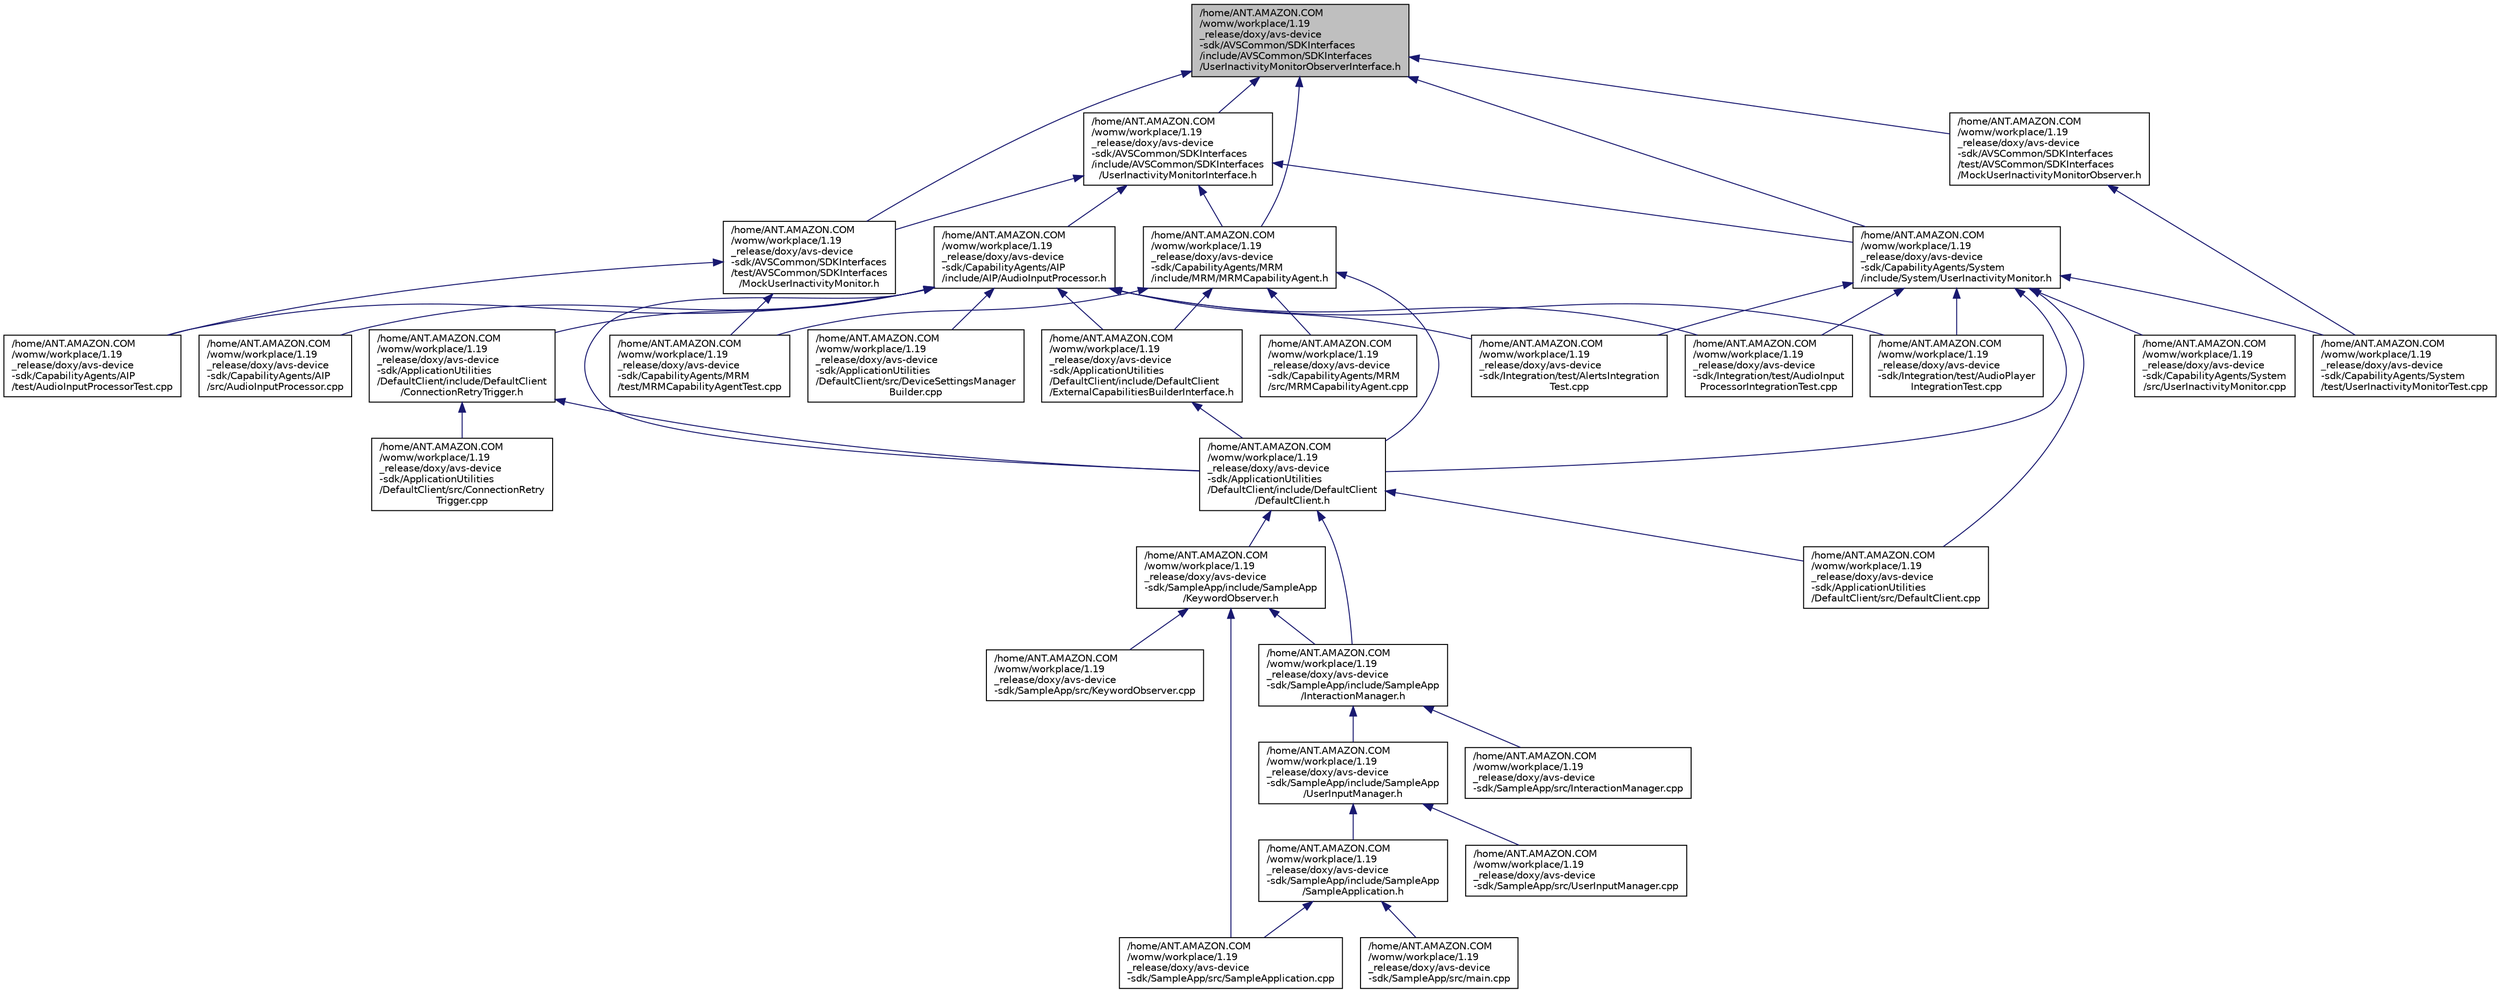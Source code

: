 digraph "/home/ANT.AMAZON.COM/womw/workplace/1.19_release/doxy/avs-device-sdk/AVSCommon/SDKInterfaces/include/AVSCommon/SDKInterfaces/UserInactivityMonitorObserverInterface.h"
{
  edge [fontname="Helvetica",fontsize="10",labelfontname="Helvetica",labelfontsize="10"];
  node [fontname="Helvetica",fontsize="10",shape=record];
  Node1 [label="/home/ANT.AMAZON.COM\l/womw/workplace/1.19\l_release/doxy/avs-device\l-sdk/AVSCommon/SDKInterfaces\l/include/AVSCommon/SDKInterfaces\l/UserInactivityMonitorObserverInterface.h",height=0.2,width=0.4,color="black", fillcolor="grey75", style="filled", fontcolor="black"];
  Node1 -> Node2 [dir="back",color="midnightblue",fontsize="10",style="solid",fontname="Helvetica"];
  Node2 [label="/home/ANT.AMAZON.COM\l/womw/workplace/1.19\l_release/doxy/avs-device\l-sdk/AVSCommon/SDKInterfaces\l/include/AVSCommon/SDKInterfaces\l/UserInactivityMonitorInterface.h",height=0.2,width=0.4,color="black", fillcolor="white", style="filled",URL="$_user_inactivity_monitor_interface_8h.html"];
  Node2 -> Node3 [dir="back",color="midnightblue",fontsize="10",style="solid",fontname="Helvetica"];
  Node3 [label="/home/ANT.AMAZON.COM\l/womw/workplace/1.19\l_release/doxy/avs-device\l-sdk/AVSCommon/SDKInterfaces\l/test/AVSCommon/SDKInterfaces\l/MockUserInactivityMonitor.h",height=0.2,width=0.4,color="black", fillcolor="white", style="filled",URL="$_mock_user_inactivity_monitor_8h.html"];
  Node3 -> Node4 [dir="back",color="midnightblue",fontsize="10",style="solid",fontname="Helvetica"];
  Node4 [label="/home/ANT.AMAZON.COM\l/womw/workplace/1.19\l_release/doxy/avs-device\l-sdk/CapabilityAgents/AIP\l/test/AudioInputProcessorTest.cpp",height=0.2,width=0.4,color="black", fillcolor="white", style="filled",URL="$_audio_input_processor_test_8cpp.html"];
  Node3 -> Node5 [dir="back",color="midnightblue",fontsize="10",style="solid",fontname="Helvetica"];
  Node5 [label="/home/ANT.AMAZON.COM\l/womw/workplace/1.19\l_release/doxy/avs-device\l-sdk/CapabilityAgents/MRM\l/test/MRMCapabilityAgentTest.cpp",height=0.2,width=0.4,color="black", fillcolor="white", style="filled",URL="$_m_r_m_capability_agent_test_8cpp.html"];
  Node2 -> Node6 [dir="back",color="midnightblue",fontsize="10",style="solid",fontname="Helvetica"];
  Node6 [label="/home/ANT.AMAZON.COM\l/womw/workplace/1.19\l_release/doxy/avs-device\l-sdk/CapabilityAgents/AIP\l/include/AIP/AudioInputProcessor.h",height=0.2,width=0.4,color="black", fillcolor="white", style="filled",URL="$_audio_input_processor_8h.html"];
  Node6 -> Node7 [dir="back",color="midnightblue",fontsize="10",style="solid",fontname="Helvetica"];
  Node7 [label="/home/ANT.AMAZON.COM\l/womw/workplace/1.19\l_release/doxy/avs-device\l-sdk/ApplicationUtilities\l/DefaultClient/include/DefaultClient\l/ConnectionRetryTrigger.h",height=0.2,width=0.4,color="black", fillcolor="white", style="filled",URL="$_connection_retry_trigger_8h.html"];
  Node7 -> Node8 [dir="back",color="midnightblue",fontsize="10",style="solid",fontname="Helvetica"];
  Node8 [label="/home/ANT.AMAZON.COM\l/womw/workplace/1.19\l_release/doxy/avs-device\l-sdk/ApplicationUtilities\l/DefaultClient/include/DefaultClient\l/DefaultClient.h",height=0.2,width=0.4,color="black", fillcolor="white", style="filled",URL="$_default_client_8h.html"];
  Node8 -> Node9 [dir="back",color="midnightblue",fontsize="10",style="solid",fontname="Helvetica"];
  Node9 [label="/home/ANT.AMAZON.COM\l/womw/workplace/1.19\l_release/doxy/avs-device\l-sdk/ApplicationUtilities\l/DefaultClient/src/DefaultClient.cpp",height=0.2,width=0.4,color="black", fillcolor="white", style="filled",URL="$_default_client_8cpp.html"];
  Node8 -> Node10 [dir="back",color="midnightblue",fontsize="10",style="solid",fontname="Helvetica"];
  Node10 [label="/home/ANT.AMAZON.COM\l/womw/workplace/1.19\l_release/doxy/avs-device\l-sdk/SampleApp/include/SampleApp\l/InteractionManager.h",height=0.2,width=0.4,color="black", fillcolor="white", style="filled",URL="$_interaction_manager_8h.html"];
  Node10 -> Node11 [dir="back",color="midnightblue",fontsize="10",style="solid",fontname="Helvetica"];
  Node11 [label="/home/ANT.AMAZON.COM\l/womw/workplace/1.19\l_release/doxy/avs-device\l-sdk/SampleApp/include/SampleApp\l/UserInputManager.h",height=0.2,width=0.4,color="black", fillcolor="white", style="filled",URL="$_user_input_manager_8h.html"];
  Node11 -> Node12 [dir="back",color="midnightblue",fontsize="10",style="solid",fontname="Helvetica"];
  Node12 [label="/home/ANT.AMAZON.COM\l/womw/workplace/1.19\l_release/doxy/avs-device\l-sdk/SampleApp/include/SampleApp\l/SampleApplication.h",height=0.2,width=0.4,color="black", fillcolor="white", style="filled",URL="$_sample_application_8h.html"];
  Node12 -> Node13 [dir="back",color="midnightblue",fontsize="10",style="solid",fontname="Helvetica"];
  Node13 [label="/home/ANT.AMAZON.COM\l/womw/workplace/1.19\l_release/doxy/avs-device\l-sdk/SampleApp/src/main.cpp",height=0.2,width=0.4,color="black", fillcolor="white", style="filled",URL="$main_8cpp.html"];
  Node12 -> Node14 [dir="back",color="midnightblue",fontsize="10",style="solid",fontname="Helvetica"];
  Node14 [label="/home/ANT.AMAZON.COM\l/womw/workplace/1.19\l_release/doxy/avs-device\l-sdk/SampleApp/src/SampleApplication.cpp",height=0.2,width=0.4,color="black", fillcolor="white", style="filled",URL="$_sample_application_8cpp.html"];
  Node11 -> Node15 [dir="back",color="midnightblue",fontsize="10",style="solid",fontname="Helvetica"];
  Node15 [label="/home/ANT.AMAZON.COM\l/womw/workplace/1.19\l_release/doxy/avs-device\l-sdk/SampleApp/src/UserInputManager.cpp",height=0.2,width=0.4,color="black", fillcolor="white", style="filled",URL="$_user_input_manager_8cpp.html"];
  Node10 -> Node16 [dir="back",color="midnightblue",fontsize="10",style="solid",fontname="Helvetica"];
  Node16 [label="/home/ANT.AMAZON.COM\l/womw/workplace/1.19\l_release/doxy/avs-device\l-sdk/SampleApp/src/InteractionManager.cpp",height=0.2,width=0.4,color="black", fillcolor="white", style="filled",URL="$_interaction_manager_8cpp.html"];
  Node8 -> Node17 [dir="back",color="midnightblue",fontsize="10",style="solid",fontname="Helvetica"];
  Node17 [label="/home/ANT.AMAZON.COM\l/womw/workplace/1.19\l_release/doxy/avs-device\l-sdk/SampleApp/include/SampleApp\l/KeywordObserver.h",height=0.2,width=0.4,color="black", fillcolor="white", style="filled",URL="$_keyword_observer_8h.html"];
  Node17 -> Node10 [dir="back",color="midnightblue",fontsize="10",style="solid",fontname="Helvetica"];
  Node17 -> Node18 [dir="back",color="midnightblue",fontsize="10",style="solid",fontname="Helvetica"];
  Node18 [label="/home/ANT.AMAZON.COM\l/womw/workplace/1.19\l_release/doxy/avs-device\l-sdk/SampleApp/src/KeywordObserver.cpp",height=0.2,width=0.4,color="black", fillcolor="white", style="filled",URL="$_keyword_observer_8cpp.html"];
  Node17 -> Node14 [dir="back",color="midnightblue",fontsize="10",style="solid",fontname="Helvetica"];
  Node7 -> Node19 [dir="back",color="midnightblue",fontsize="10",style="solid",fontname="Helvetica"];
  Node19 [label="/home/ANT.AMAZON.COM\l/womw/workplace/1.19\l_release/doxy/avs-device\l-sdk/ApplicationUtilities\l/DefaultClient/src/ConnectionRetry\lTrigger.cpp",height=0.2,width=0.4,color="black", fillcolor="white", style="filled",URL="$_connection_retry_trigger_8cpp.html"];
  Node6 -> Node8 [dir="back",color="midnightblue",fontsize="10",style="solid",fontname="Helvetica"];
  Node6 -> Node20 [dir="back",color="midnightblue",fontsize="10",style="solid",fontname="Helvetica"];
  Node20 [label="/home/ANT.AMAZON.COM\l/womw/workplace/1.19\l_release/doxy/avs-device\l-sdk/ApplicationUtilities\l/DefaultClient/include/DefaultClient\l/ExternalCapabilitiesBuilderInterface.h",height=0.2,width=0.4,color="black", fillcolor="white", style="filled",URL="$_external_capabilities_builder_interface_8h.html"];
  Node20 -> Node8 [dir="back",color="midnightblue",fontsize="10",style="solid",fontname="Helvetica"];
  Node6 -> Node21 [dir="back",color="midnightblue",fontsize="10",style="solid",fontname="Helvetica"];
  Node21 [label="/home/ANT.AMAZON.COM\l/womw/workplace/1.19\l_release/doxy/avs-device\l-sdk/ApplicationUtilities\l/DefaultClient/src/DeviceSettingsManager\lBuilder.cpp",height=0.2,width=0.4,color="black", fillcolor="white", style="filled",URL="$_device_settings_manager_builder_8cpp.html"];
  Node6 -> Node22 [dir="back",color="midnightblue",fontsize="10",style="solid",fontname="Helvetica"];
  Node22 [label="/home/ANT.AMAZON.COM\l/womw/workplace/1.19\l_release/doxy/avs-device\l-sdk/CapabilityAgents/AIP\l/src/AudioInputProcessor.cpp",height=0.2,width=0.4,color="black", fillcolor="white", style="filled",URL="$_audio_input_processor_8cpp.html"];
  Node6 -> Node4 [dir="back",color="midnightblue",fontsize="10",style="solid",fontname="Helvetica"];
  Node6 -> Node23 [dir="back",color="midnightblue",fontsize="10",style="solid",fontname="Helvetica"];
  Node23 [label="/home/ANT.AMAZON.COM\l/womw/workplace/1.19\l_release/doxy/avs-device\l-sdk/Integration/test/AlertsIntegration\lTest.cpp",height=0.2,width=0.4,color="black", fillcolor="white", style="filled",URL="$_alerts_integration_test_8cpp.html"];
  Node6 -> Node24 [dir="back",color="midnightblue",fontsize="10",style="solid",fontname="Helvetica"];
  Node24 [label="/home/ANT.AMAZON.COM\l/womw/workplace/1.19\l_release/doxy/avs-device\l-sdk/Integration/test/AudioInput\lProcessorIntegrationTest.cpp",height=0.2,width=0.4,color="black", fillcolor="white", style="filled",URL="$_audio_input_processor_integration_test_8cpp.html"];
  Node6 -> Node25 [dir="back",color="midnightblue",fontsize="10",style="solid",fontname="Helvetica"];
  Node25 [label="/home/ANT.AMAZON.COM\l/womw/workplace/1.19\l_release/doxy/avs-device\l-sdk/Integration/test/AudioPlayer\lIntegrationTest.cpp",height=0.2,width=0.4,color="black", fillcolor="white", style="filled",URL="$_audio_player_integration_test_8cpp.html"];
  Node2 -> Node26 [dir="back",color="midnightblue",fontsize="10",style="solid",fontname="Helvetica"];
  Node26 [label="/home/ANT.AMAZON.COM\l/womw/workplace/1.19\l_release/doxy/avs-device\l-sdk/CapabilityAgents/MRM\l/include/MRM/MRMCapabilityAgent.h",height=0.2,width=0.4,color="black", fillcolor="white", style="filled",URL="$_m_r_m_capability_agent_8h.html"];
  Node26 -> Node8 [dir="back",color="midnightblue",fontsize="10",style="solid",fontname="Helvetica"];
  Node26 -> Node20 [dir="back",color="midnightblue",fontsize="10",style="solid",fontname="Helvetica"];
  Node26 -> Node27 [dir="back",color="midnightblue",fontsize="10",style="solid",fontname="Helvetica"];
  Node27 [label="/home/ANT.AMAZON.COM\l/womw/workplace/1.19\l_release/doxy/avs-device\l-sdk/CapabilityAgents/MRM\l/src/MRMCapabilityAgent.cpp",height=0.2,width=0.4,color="black", fillcolor="white", style="filled",URL="$_m_r_m_capability_agent_8cpp.html"];
  Node26 -> Node5 [dir="back",color="midnightblue",fontsize="10",style="solid",fontname="Helvetica"];
  Node2 -> Node28 [dir="back",color="midnightblue",fontsize="10",style="solid",fontname="Helvetica"];
  Node28 [label="/home/ANT.AMAZON.COM\l/womw/workplace/1.19\l_release/doxy/avs-device\l-sdk/CapabilityAgents/System\l/include/System/UserInactivityMonitor.h",height=0.2,width=0.4,color="black", fillcolor="white", style="filled",URL="$_user_inactivity_monitor_8h.html"];
  Node28 -> Node8 [dir="back",color="midnightblue",fontsize="10",style="solid",fontname="Helvetica"];
  Node28 -> Node9 [dir="back",color="midnightblue",fontsize="10",style="solid",fontname="Helvetica"];
  Node28 -> Node29 [dir="back",color="midnightblue",fontsize="10",style="solid",fontname="Helvetica"];
  Node29 [label="/home/ANT.AMAZON.COM\l/womw/workplace/1.19\l_release/doxy/avs-device\l-sdk/CapabilityAgents/System\l/src/UserInactivityMonitor.cpp",height=0.2,width=0.4,color="black", fillcolor="white", style="filled",URL="$_user_inactivity_monitor_8cpp.html"];
  Node28 -> Node30 [dir="back",color="midnightblue",fontsize="10",style="solid",fontname="Helvetica"];
  Node30 [label="/home/ANT.AMAZON.COM\l/womw/workplace/1.19\l_release/doxy/avs-device\l-sdk/CapabilityAgents/System\l/test/UserInactivityMonitorTest.cpp",height=0.2,width=0.4,color="black", fillcolor="white", style="filled",URL="$_user_inactivity_monitor_test_8cpp.html"];
  Node28 -> Node23 [dir="back",color="midnightblue",fontsize="10",style="solid",fontname="Helvetica"];
  Node28 -> Node24 [dir="back",color="midnightblue",fontsize="10",style="solid",fontname="Helvetica"];
  Node28 -> Node25 [dir="back",color="midnightblue",fontsize="10",style="solid",fontname="Helvetica"];
  Node1 -> Node3 [dir="back",color="midnightblue",fontsize="10",style="solid",fontname="Helvetica"];
  Node1 -> Node31 [dir="back",color="midnightblue",fontsize="10",style="solid",fontname="Helvetica"];
  Node31 [label="/home/ANT.AMAZON.COM\l/womw/workplace/1.19\l_release/doxy/avs-device\l-sdk/AVSCommon/SDKInterfaces\l/test/AVSCommon/SDKInterfaces\l/MockUserInactivityMonitorObserver.h",height=0.2,width=0.4,color="black", fillcolor="white", style="filled",URL="$_mock_user_inactivity_monitor_observer_8h.html"];
  Node31 -> Node30 [dir="back",color="midnightblue",fontsize="10",style="solid",fontname="Helvetica"];
  Node1 -> Node26 [dir="back",color="midnightblue",fontsize="10",style="solid",fontname="Helvetica"];
  Node1 -> Node28 [dir="back",color="midnightblue",fontsize="10",style="solid",fontname="Helvetica"];
}
